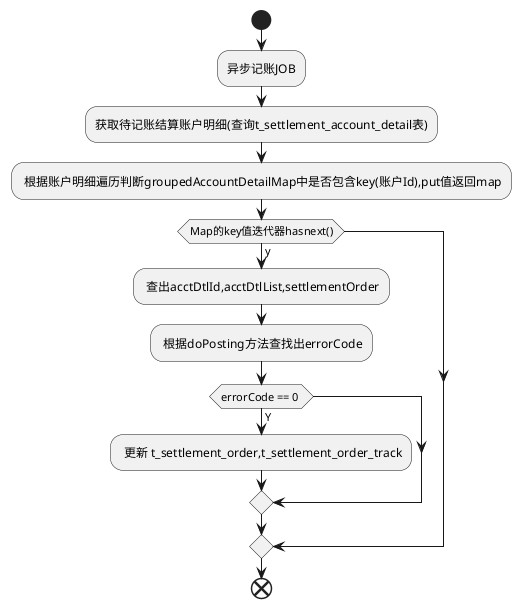 @startuml
start
:异步记账JOB;
->
:获取待记账结算账户明细(查询t_settlement_account_detail表);
->
: 根据账户明细遍历判断groupedAccountDetailMap中是否包含key(账户Id),put值返回map;
->
if(Map的key值迭代器hasnext())then(y)
->
: 查出acctDtlId,acctDtlList,settlementOrder;
->
: 根据doPosting方法查找出errorCode;
->
    if(errorCode == 0 )then(Y)
    ->
    : 更新 t_settlement_order,t_settlement_order_track;
    endif
endif
end

@enduml